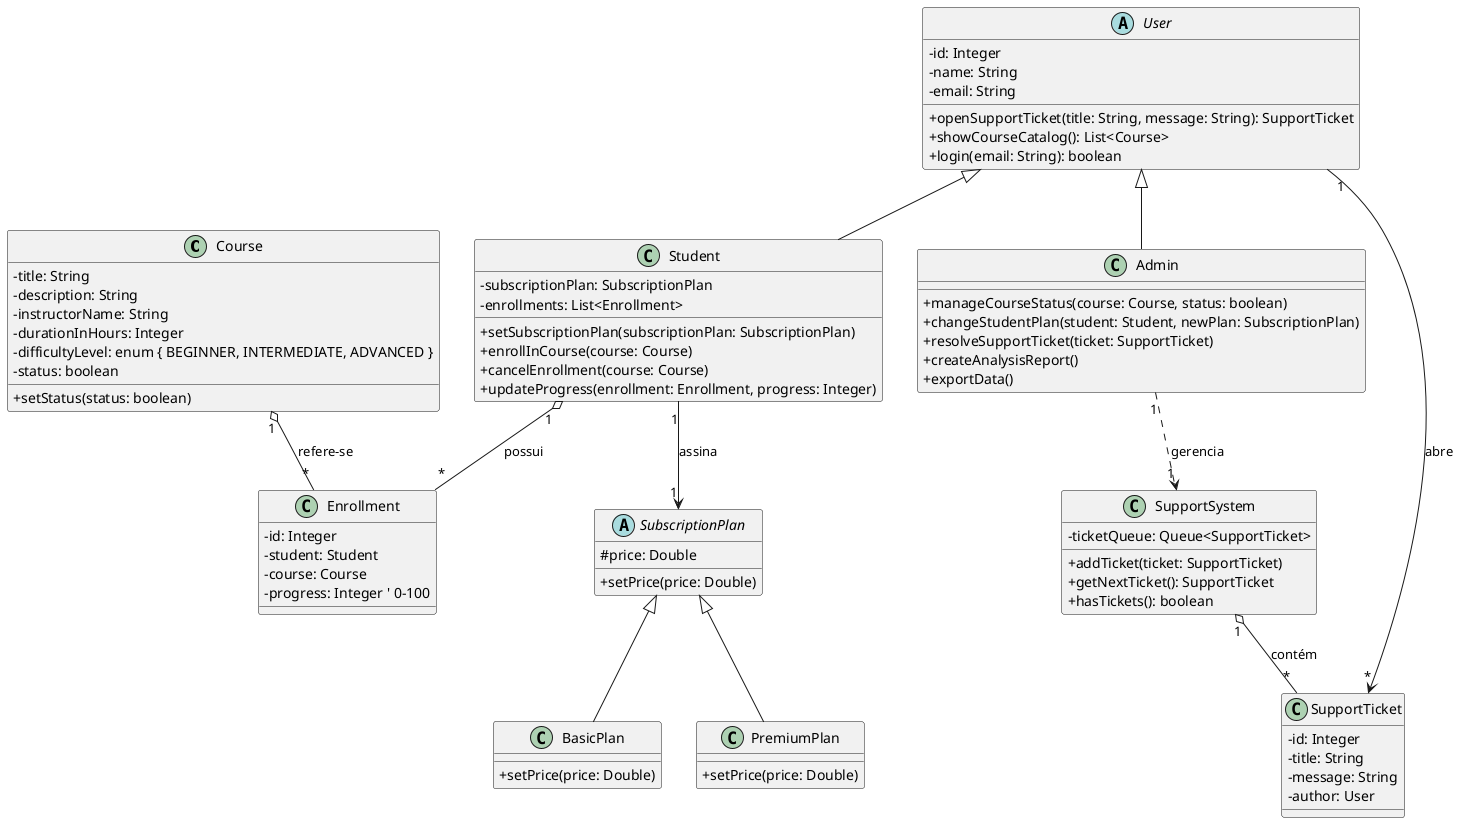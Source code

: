 @startuml AcademiaDev

skinparam classAttributeIconSize 0

class Course {
  - title: String
  - description: String
  - instructorName: String
  - durationInHours: Integer
  - difficultyLevel: enum { BEGINNER, INTERMEDIATE, ADVANCED }
  - status: boolean
  + setStatus(status: boolean)
}

class Enrollment {
  - id: Integer
  - student: Student
  - course: Course
  - progress: Integer ' 0-100
}

abstract class SubscriptionPlan {
  # price: Double
  + setPrice(price: Double)
}

class BasicPlan extends SubscriptionPlan {
  + setPrice(price: Double)
}

class PremiumPlan extends SubscriptionPlan {
  + setPrice(price: Double)
}

abstract class User {
  - id: Integer
  - name: String
  - email: String
  + openSupportTicket(title: String, message: String): SupportTicket
  + showCourseCatalog(): List<Course>
  + login(email: String): boolean
}

class Student extends User {
  - subscriptionPlan: SubscriptionPlan
  - enrollments: List<Enrollment>
  + setSubscriptionPlan(subscriptionPlan: SubscriptionPlan)
  + enrollInCourse(course: Course)
  + cancelEnrollment(course: Course)
  + updateProgress(enrollment: Enrollment, progress: Integer)
}

class Admin extends User {
  + manageCourseStatus(course: Course, status: boolean)
  + changeStudentPlan(student: Student, newPlan: SubscriptionPlan)
  + resolveSupportTicket(ticket: SupportTicket)
  + createAnalysisReport()
  + exportData()
}

class SupportTicket {
  - id: Integer
  - title: String
  - message: String
  - author: User
}

class SupportSystem {
  - ticketQueue: Queue<SupportTicket>
  + addTicket(ticket: SupportTicket)
  + getNextTicket(): SupportTicket
  + hasTickets(): boolean
}



Student "1" --> "1" SubscriptionPlan : assina

Student "1" o-- "*" Enrollment : possui
Course "1" o-- "*" Enrollment : refere-se

User "1" --> "*" SupportTicket : abre

Admin "1" ..> "1" SupportSystem : gerencia
SupportSystem "1" o-- "*" SupportTicket : contém

@enduml